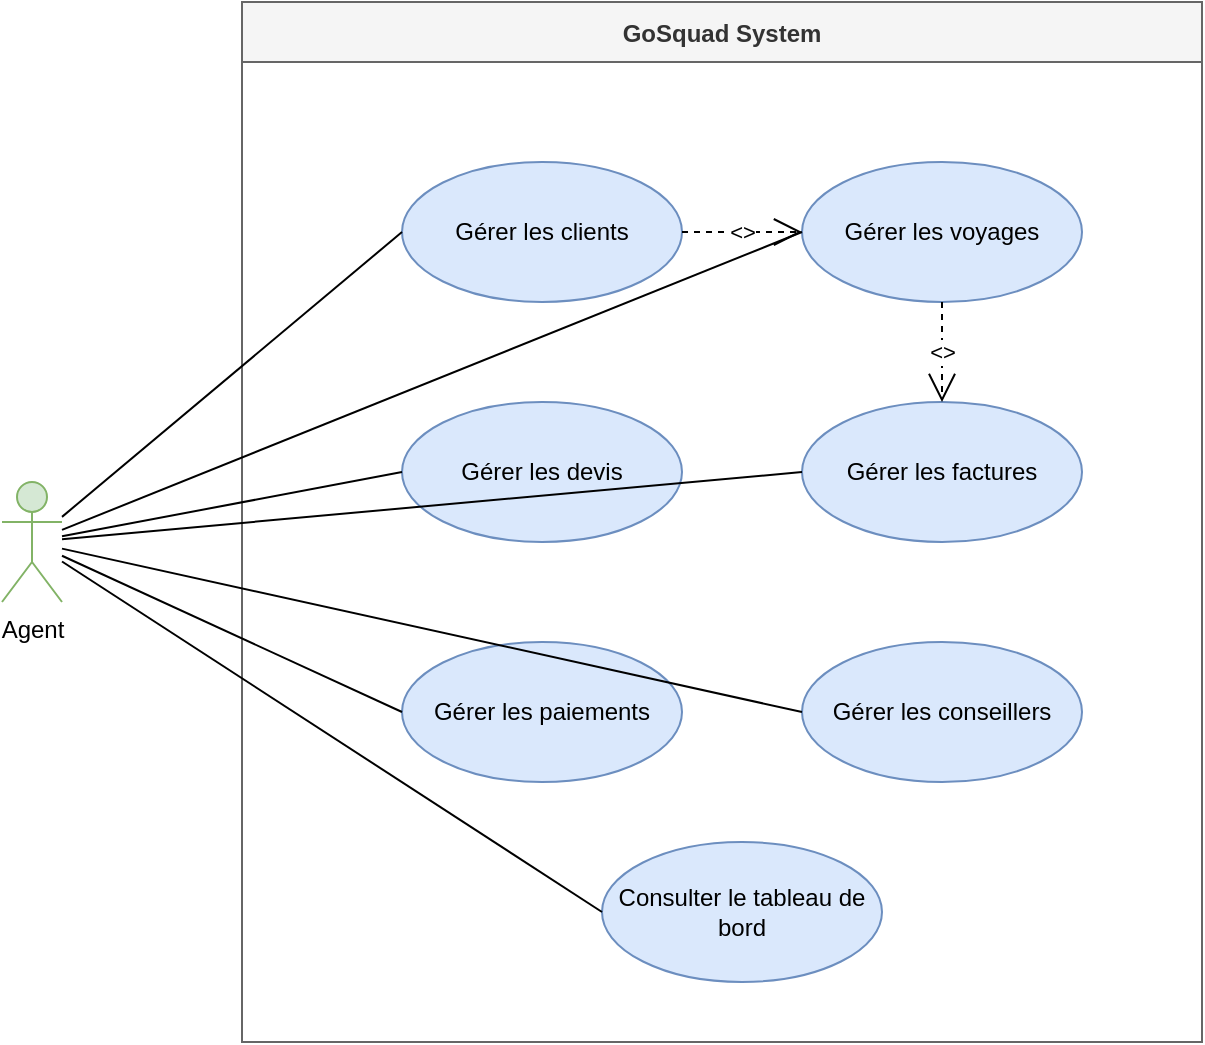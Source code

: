 <mxfile version="14.6.13" type="device">
  <diagram id="use-case-diagram" name="Use Case Diagram">
    <mxGraphModel dx="1422" dy="762" grid="1" gridSize="10" guides="1" tooltips="1" connect="1" arrows="1" fold="1" page="1" pageScale="1" pageWidth="850" pageHeight="1100" math="0" shadow="0">
      <root>
        <mxCell id="0" />
        <mxCell id="1" parent="0" />
        
        <!-- System Boundary -->
        <mxCell id="2" value="GoSquad System" style="swimlane;startSize=30;fillColor=#f5f5f5;strokeColor=#666666;fontColor=#333333;" vertex="1" parent="1">
          <mxGeometry x="240" y="80" width="480" height="520" as="geometry" />
        </mxCell>
        
        <!-- Use Cases -->
        <mxCell id="3" value="Gérer les clients" style="ellipse;whiteSpace=wrap;html=1;fillColor=#dae8fc;strokeColor=#6c8ebf;" vertex="1" parent="2">
          <mxGeometry x="80" y="80" width="140" height="70" as="geometry" />
        </mxCell>
        
        <mxCell id="4" value="Gérer les voyages" style="ellipse;whiteSpace=wrap;html=1;fillColor=#dae8fc;strokeColor=#6c8ebf;" vertex="1" parent="2">
          <mxGeometry x="280" y="80" width="140" height="70" as="geometry" />
        </mxCell>
        
        <mxCell id="5" value="Gérer les devis" style="ellipse;whiteSpace=wrap;html=1;fillColor=#dae8fc;strokeColor=#6c8ebf;" vertex="1" parent="2">
          <mxGeometry x="80" y="200" width="140" height="70" as="geometry" />
        </mxCell>
        
        <mxCell id="6" value="Gérer les factures" style="ellipse;whiteSpace=wrap;html=1;fillColor=#dae8fc;strokeColor=#6c8ebf;" vertex="1" parent="2">
          <mxGeometry x="280" y="200" width="140" height="70" as="geometry" />
        </mxCell>
        
        <mxCell id="7" value="Gérer les paiements" style="ellipse;whiteSpace=wrap;html=1;fillColor=#dae8fc;strokeColor=#6c8ebf;" vertex="1" parent="2">
          <mxGeometry x="80" y="320" width="140" height="70" as="geometry" />
        </mxCell>
        
        <mxCell id="8" value="Gérer les conseillers" style="ellipse;whiteSpace=wrap;html=1;fillColor=#dae8fc;strokeColor=#6c8ebf;" vertex="1" parent="2">
          <mxGeometry x="280" y="320" width="140" height="70" as="geometry" />
        </mxCell>
        
        <mxCell id="9" value="Consulter le tableau de bord" style="ellipse;whiteSpace=wrap;html=1;fillColor=#dae8fc;strokeColor=#6c8ebf;" vertex="1" parent="2">
          <mxGeometry x="180" y="420" width="140" height="70" as="geometry" />
        </mxCell>
        
        <!-- Actor -->
        <mxCell id="10" value="Agent" style="shape=umlActor;verticalLabelPosition=bottom;verticalAlign=top;html=1;outlineConnect=0;fillColor=#d5e8d4;strokeColor=#82b366;" vertex="1" parent="1">
          <mxGeometry x="120" y="320" width="30" height="60" as="geometry" />
        </mxCell>
        
        <!-- Connections -->
        <mxCell id="11" value="" style="endArrow=none;html=1;rounded=0;entryX=0;entryY=0.5;entryDx=0;entryDy=0;" edge="1" parent="1" source="10" target="3">
          <mxGeometry width="50" height="50" relative="1" as="geometry">
            <mxPoint x="400" y="410" as="sourcePoint" />
            <mxPoint x="450" y="360" as="targetPoint" />
          </mxGeometry>
        </mxCell>
        
        <mxCell id="12" value="" style="endArrow=none;html=1;rounded=0;entryX=0;entryY=0.5;entryDx=0;entryDy=0;" edge="1" parent="1" source="10" target="4">
          <mxGeometry width="50" height="50" relative="1" as="geometry">
            <mxPoint x="400" y="410" as="sourcePoint" />
            <mxPoint x="450" y="360" as="targetPoint" />
          </mxGeometry>
        </mxCell>
        
        <mxCell id="13" value="" style="endArrow=none;html=1;rounded=0;entryX=0;entryY=0.5;entryDx=0;entryDy=0;" edge="1" parent="1" source="10" target="5">
          <mxGeometry width="50" height="50" relative="1" as="geometry">
            <mxPoint x="400" y="410" as="sourcePoint" />
            <mxPoint x="450" y="360" as="targetPoint" />
          </mxGeometry>
        </mxCell>
        
        <mxCell id="14" value="" style="endArrow=none;html=1;rounded=0;entryX=0;entryY=0.5;entryDx=0;entryDy=0;" edge="1" parent="1" source="10" target="6">
          <mxGeometry width="50" height="50" relative="1" as="geometry">
            <mxPoint x="400" y="410" as="sourcePoint" />
            <mxPoint x="450" y="360" as="targetPoint" />
          </mxGeometry>
        </mxCell>
        
        <mxCell id="15" value="" style="endArrow=none;html=1;rounded=0;entryX=0;entryY=0.5;entryDx=0;entryDy=0;" edge="1" parent="1" source="10" target="7">
          <mxGeometry width="50" height="50" relative="1" as="geometry">
            <mxPoint x="400" y="410" as="sourcePoint" />
            <mxPoint x="450" y="360" as="targetPoint" />
          </mxGeometry>
        </mxCell>
        
        <mxCell id="16" value="" style="endArrow=none;html=1;rounded=0;entryX=0;entryY=0.5;entryDx=0;entryDy=0;" edge="1" parent="1" source="10" target="8">
          <mxGeometry width="50" height="50" relative="1" as="geometry">
            <mxPoint x="400" y="410" as="sourcePoint" />
            <mxPoint x="450" y="360" as="targetPoint" />
          </mxGeometry>
        </mxCell>
        
        <mxCell id="17" value="" style="endArrow=none;html=1;rounded=0;entryX=0;entryY=0.5;entryDx=0;entryDy=0;" edge="1" parent="1" source="10" target="9">
          <mxGeometry width="50" height="50" relative="1" as="geometry">
            <mxPoint x="400" y="410" as="sourcePoint" />
            <mxPoint x="450" y="360" as="targetPoint" />
          </mxGeometry>
        </mxCell>
        
        <!-- Include Relationships -->
        <mxCell id="18" value="&lt;&lt;include&gt;&gt;" style="endArrow=open;endSize=12;dashed=1;html=1;rounded=0;exitX=1;exitY=0.5;exitDx=0;exitDy=0;entryX=0;entryY=0.5;entryDx=0;entryDy=0;" edge="1" parent="1" source="3" target="4">
          <mxGeometry width="160" relative="1" as="geometry">
            <mxPoint x="340" y="410" as="sourcePoint" />
            <mxPoint x="500" y="410" as="targetPoint" />
          </mxGeometry>
        </mxCell>
        
        <mxCell id="19" value="&lt;&lt;include&gt;&gt;" style="endArrow=open;endSize=12;dashed=1;html=1;rounded=0;exitX=0.5;exitY=1;exitDx=0;exitDy=0;entryX=0.5;entryY=0;entryDx=0;entryDy=0;" edge="1" parent="1" source="4" target="6">
          <mxGeometry width="160" relative="1" as="geometry">
            <mxPoint x="340" y="410" as="sourcePoint" />
            <mxPoint x="500" y="410" as="targetPoint" />
          </mxGeometry>
        </mxCell>
        
        <mxCell id="20" value="&lt;&lt;include&gt;&gt;" style="endArrow=open;endSize=12;dashed=1;html=1;rounded=0;exitX=0.5;exitY=1;exitDx=0;exitDy=0;entryX=0.5;entryY=0;ent